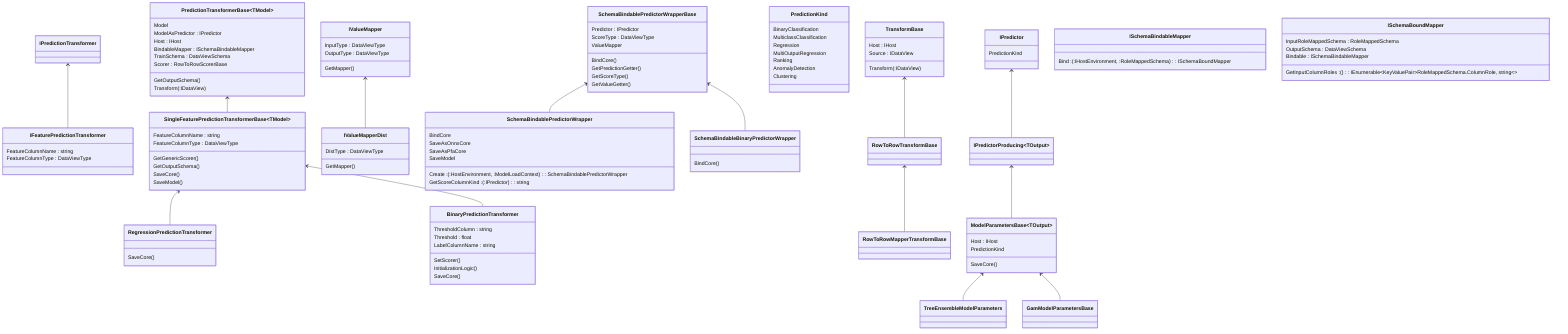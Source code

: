 classDiagram 
    class IPredictionTransformer 
    
    class IFeaturePredictionTransformer {
        FeatureColumnName : string
        FeatureColumnType : DataViewType
    }

    IPredictionTransformer <-- IFeaturePredictionTransformer  

    class PredictionTransformerBase~TModel~ {
        Model 
        ModelAsPredictor : IPredictor
        Host : IHost
        BindableMapper : ISchemaBindableMapper
        TrainSchema : DataViewSchema
        Scorer : RowToRowScorerBase
        GetOutputSchema()
        Transform( :IDataView )
    }
    class SingleFeaturePredictionTransformerBase~TModel~ {
        FeatureColumnName : string
        FeatureColumnType : DataViewType
        GetGenericScorer()
        GetOutputSchema()
        SaveCore()
        SaveModel()
    }
    class RegressionPredictionTransformer {
        SaveCore()
    }
    class BinaryPredictionTransformer {
        ThresholdColumn : string
        Threshold : float
        LabelColumnName : string
        SetScorer() 
        InitializationLogic()
        SaveCore()
    }

    PredictionTransformerBase <-- SingleFeaturePredictionTransformerBase
    SingleFeaturePredictionTransformerBase <-- RegressionPredictionTransformer
    SingleFeaturePredictionTransformerBase <-- BinaryPredictionTransformer

    class IValueMapper {
        InputType : DataViewType
        OutputType : DataViewType
        GetMapper()
    }
    class IValueMapperDist {
        DistType : DataViewType
        GetMapper()
    }
    IValueMapper <-- IValueMapperDist

    class SchemaBindablePredictorWrapperBase {
    Predictor : IPredictor
    ScoreType : DataViewType
    ValueMapper
    BindCore()
    GetPredictionGetter()
    GetScoreType()
    GetValueGetter()
    }
    class SchemaBindablePredictorWrapper {
    BindCore
    Create : (:HostEnvironment, :ModelLoadContext) : SchemaBindablePredictorWrapper
    GetScoreColumnKind : (:IPredictor) : string
    SaveAsOnnxCore
    SaveAsPfaCore
    SaveModel    
    }
    class SchemaBindableBinaryPredictorWrapper {
        BindCore()
    }
    SchemaBindablePredictorWrapperBase <-- SchemaBindableBinaryPredictorWrapper 
    SchemaBindablePredictorWrapperBase <-- SchemaBindablePredictorWrapper 

    class PredictionKind {
    BinaryClassification
    MulticlassClassification
    Regression
    MultiOutputRegression
    Ranking
    AnomalyDetection
    Clustering
    }

    class TransformBase {
        Host : IHost 
        Source : IDataView
        Transform( :IDataView )
    }
    class RowToRowTransformBase 
    class RowToRowMapperTransformBase 
    TransformBase <-- RowToRowTransformBase
    RowToRowTransformBase <-- RowToRowMapperTransformBase 

    class IPredictor {
        PredictionKind
    }
    class IPredictorProducing~TOutput~
    class ModelParametersBase~TOutput~ {
        Host : IHost 
        PredictionKind
        SaveCore()
    }
    class TreeEnsembleModelParameters
    class GamModelParametersBase
    IPredictor <-- IPredictorProducing
    IPredictorProducing <-- ModelParametersBase 
    ModelParametersBase <-- TreeEnsembleModelParameters
    ModelParametersBase <-- GamModelParametersBase

    class ISchemaBindableMapper {
      Bind : (:IHostEnvironment, :RoleMappedSchema) : ISchemaBoundMapper
    }

    class ISchemaBoundMapper {
      InputRoleMappedSchema : RoleMappedSchema
      OutputSchema : DataViewSchema
      Bindable : ISchemaBindableMapper
      GetInputColumnRoles : () : IEnumerable~KeyValuePair~RoleMappedSchema.ColumnRole, string~~
    }